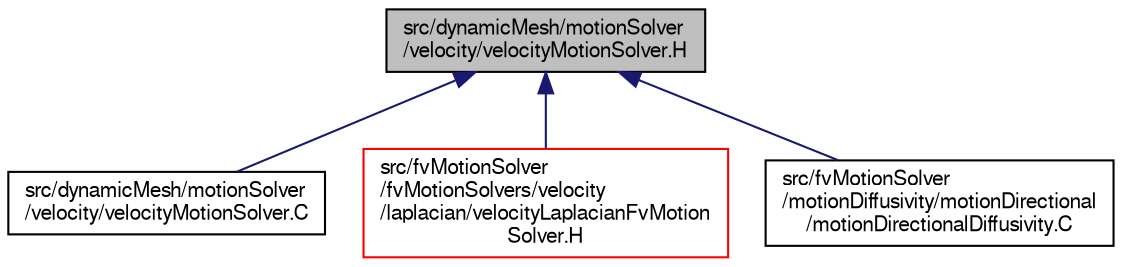 digraph "src/dynamicMesh/motionSolver/velocity/velocityMotionSolver.H"
{
  bgcolor="transparent";
  edge [fontname="FreeSans",fontsize="10",labelfontname="FreeSans",labelfontsize="10"];
  node [fontname="FreeSans",fontsize="10",shape=record];
  Node282 [label="src/dynamicMesh/motionSolver\l/velocity/velocityMotionSolver.H",height=0.2,width=0.4,color="black", fillcolor="grey75", style="filled", fontcolor="black"];
  Node282 -> Node283 [dir="back",color="midnightblue",fontsize="10",style="solid",fontname="FreeSans"];
  Node283 [label="src/dynamicMesh/motionSolver\l/velocity/velocityMotionSolver.C",height=0.2,width=0.4,color="black",URL="$a00629.html"];
  Node282 -> Node284 [dir="back",color="midnightblue",fontsize="10",style="solid",fontname="FreeSans"];
  Node284 [label="src/fvMotionSolver\l/fvMotionSolvers/velocity\l/laplacian/velocityLaplacianFvMotion\lSolver.H",height=0.2,width=0.4,color="red",URL="$a04424.html"];
  Node282 -> Node286 [dir="back",color="midnightblue",fontsize="10",style="solid",fontname="FreeSans"];
  Node286 [label="src/fvMotionSolver\l/motionDiffusivity/motionDirectional\l/motionDirectionalDiffusivity.C",height=0.2,width=0.4,color="black",URL="$a04508.html"];
}
